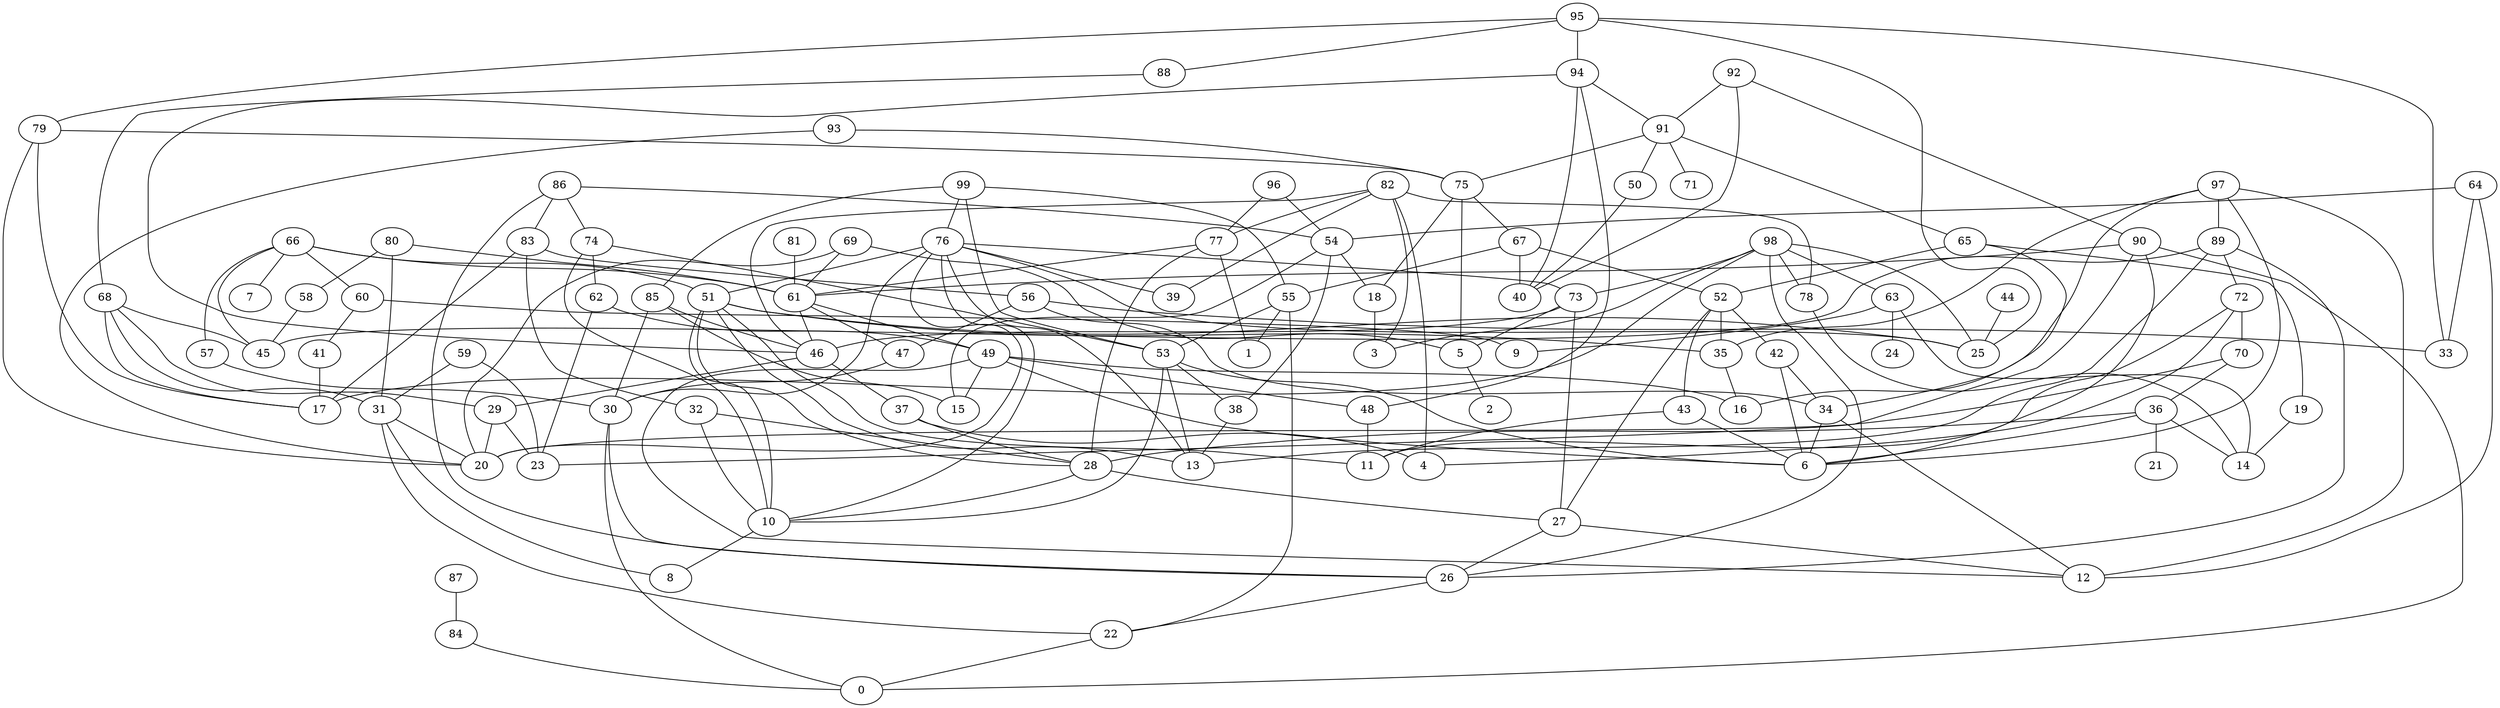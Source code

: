 /* Created by igraph 0.7.0 */
graph {
  0;
  1;
  2;
  3;
  4;
  5;
  6;
  7;
  8;
  9;
  10;
  11;
  12;
  13;
  14;
  15;
  16;
  17;
  18;
  19;
  20;
  21;
  22;
  23;
  24;
  25;
  26;
  27;
  28;
  29;
  30;
  31;
  32;
  33;
  34;
  35;
  36;
  37;
  38;
  39;
  40;
  41;
  42;
  43;
  44;
  45;
  46;
  47;
  48;
  49;
  50;
  51;
  52;
  53;
  54;
  55;
  56;
  57;
  58;
  59;
  60;
  61;
  62;
  63;
  64;
  65;
  66;
  67;
  68;
  69;
  70;
  71;
  72;
  73;
  74;
  75;
  76;
  77;
  78;
  79;
  80;
  81;
  82;
  83;
  84;
  85;
  86;
  87;
  88;
  89;
  90;
  91;
  92;
  93;
  94;
  95;
  96;
  97;
  98;
  99;

  22 -- 0;
  30 -- 0;
  84 -- 0;
  90 -- 0;
  55 -- 1;
  77 -- 1;
  5 -- 2;
  18 -- 3;
  82 -- 3;
  98 -- 3;
  37 -- 4;
  72 -- 4;
  82 -- 4;
  69 -- 5;
  73 -- 5;
  75 -- 5;
  34 -- 6;
  36 -- 6;
  42 -- 6;
  43 -- 6;
  49 -- 6;
  53 -- 6;
  90 -- 6;
  97 -- 6;
  66 -- 7;
  10 -- 8;
  31 -- 8;
  60 -- 9;
  63 -- 9;
  28 -- 10;
  32 -- 10;
  51 -- 10;
  53 -- 10;
  74 -- 10;
  76 -- 10;
  43 -- 11;
  48 -- 11;
  51 -- 11;
  72 -- 11;
  27 -- 12;
  34 -- 12;
  49 -- 12;
  64 -- 12;
  97 -- 12;
  38 -- 13;
  51 -- 13;
  53 -- 13;
  76 -- 13;
  89 -- 13;
  19 -- 14;
  36 -- 14;
  63 -- 14;
  78 -- 14;
  49 -- 15;
  54 -- 15;
  85 -- 15;
  35 -- 16;
  49 -- 16;
  97 -- 16;
  41 -- 17;
  68 -- 17;
  79 -- 17;
  83 -- 17;
  98 -- 17;
  54 -- 18;
  75 -- 18;
  65 -- 19;
  29 -- 20;
  31 -- 20;
  69 -- 20;
  70 -- 20;
  76 -- 20;
  79 -- 20;
  93 -- 20;
  36 -- 21;
  26 -- 22;
  31 -- 22;
  55 -- 22;
  29 -- 23;
  59 -- 23;
  62 -- 23;
  90 -- 23;
  63 -- 24;
  44 -- 25;
  51 -- 25;
  76 -- 25;
  95 -- 25;
  98 -- 25;
  27 -- 26;
  30 -- 26;
  86 -- 26;
  89 -- 26;
  98 -- 26;
  28 -- 27;
  52 -- 27;
  73 -- 27;
  32 -- 28;
  36 -- 28;
  37 -- 28;
  51 -- 28;
  77 -- 28;
  46 -- 29;
  68 -- 29;
  47 -- 30;
  57 -- 30;
  76 -- 30;
  85 -- 30;
  59 -- 31;
  68 -- 31;
  80 -- 31;
  83 -- 32;
  56 -- 33;
  64 -- 33;
  95 -- 33;
  42 -- 34;
  56 -- 34;
  65 -- 34;
  51 -- 35;
  52 -- 35;
  97 -- 35;
  70 -- 36;
  46 -- 37;
  53 -- 38;
  54 -- 38;
  76 -- 39;
  82 -- 39;
  50 -- 40;
  67 -- 40;
  92 -- 40;
  94 -- 40;
  60 -- 41;
  52 -- 42;
  52 -- 43;
  58 -- 45;
  66 -- 45;
  68 -- 45;
  89 -- 45;
  61 -- 46;
  73 -- 46;
  82 -- 46;
  85 -- 46;
  94 -- 46;
  56 -- 47;
  61 -- 47;
  49 -- 48;
  94 -- 48;
  61 -- 49;
  62 -- 49;
  91 -- 50;
  66 -- 51;
  76 -- 51;
  65 -- 52;
  67 -- 52;
  55 -- 53;
  74 -- 53;
  99 -- 53;
  64 -- 54;
  86 -- 54;
  96 -- 54;
  67 -- 55;
  99 -- 55;
  83 -- 56;
  66 -- 57;
  80 -- 58;
  66 -- 60;
  66 -- 61;
  69 -- 61;
  77 -- 61;
  80 -- 61;
  81 -- 61;
  90 -- 61;
  74 -- 62;
  98 -- 63;
  91 -- 65;
  75 -- 67;
  88 -- 68;
  72 -- 70;
  91 -- 71;
  89 -- 72;
  76 -- 73;
  98 -- 73;
  86 -- 74;
  79 -- 75;
  91 -- 75;
  93 -- 75;
  99 -- 76;
  82 -- 77;
  96 -- 77;
  82 -- 78;
  98 -- 78;
  95 -- 79;
  86 -- 83;
  87 -- 84;
  99 -- 85;
  95 -- 88;
  97 -- 89;
  92 -- 90;
  92 -- 91;
  94 -- 91;
  95 -- 94;
}
